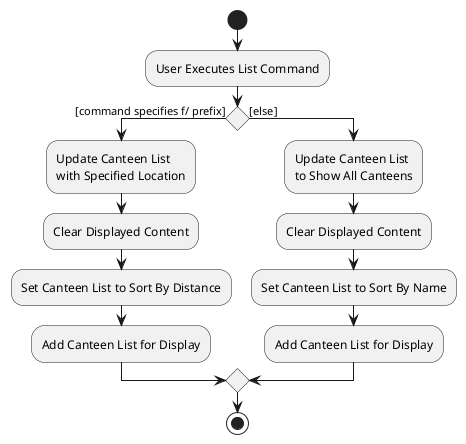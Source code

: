 @startuml
start
:User Executes List Command;

'Since the beta syntax does not support placing the condition outside the
'diamond we place it as the true branch instead.

if () then ([command specifies f/ prefix])
    :Update Canteen List
    with Specified Location;
    :Clear Displayed Content;
    :Set Canteen List to Sort By Distance;
    :Add Canteen List for Display;
else ([else])
    :Update Canteen List
    to Show All Canteens;
    :Clear Displayed Content;
    :Set Canteen List to Sort By Name;
    :Add Canteen List for Display;
endif
stop
@enduml
